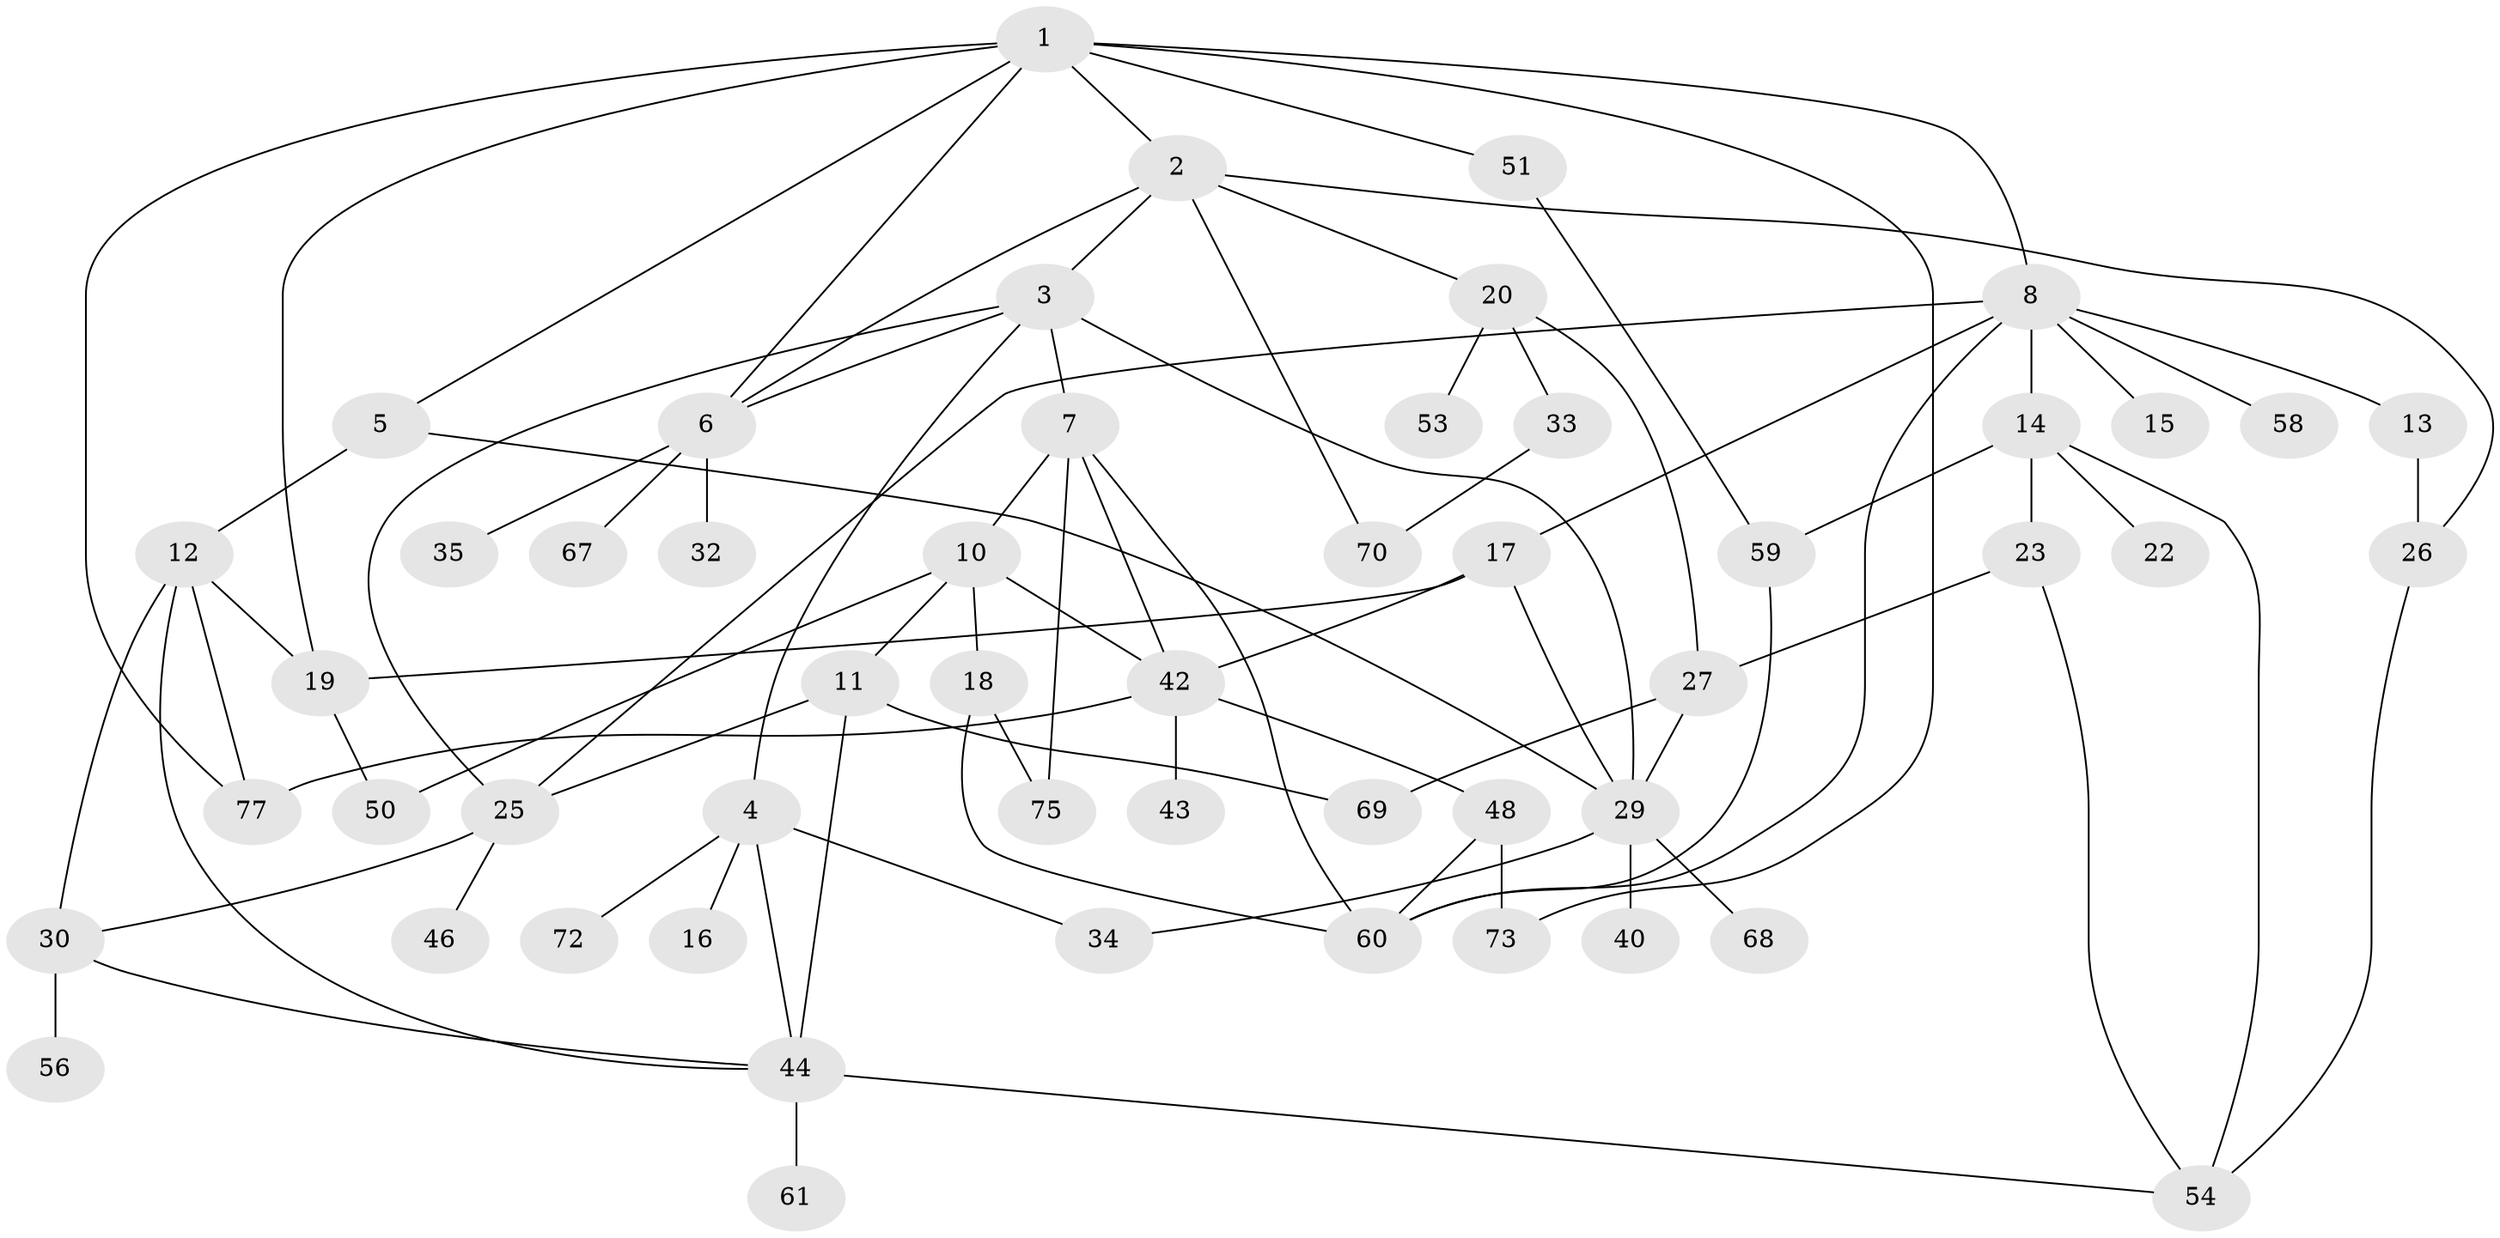 // Generated by graph-tools (version 1.1) at 2025/51/02/27/25 19:51:38]
// undirected, 53 vertices, 85 edges
graph export_dot {
graph [start="1"]
  node [color=gray90,style=filled];
  1 [super="+63"];
  2 [super="+47"];
  3;
  4 [super="+64"];
  5;
  6 [super="+74"];
  7 [super="+49"];
  8 [super="+9"];
  10 [super="+31"];
  11 [super="+80"];
  12 [super="+28"];
  13;
  14 [super="+24"];
  15;
  16 [super="+52"];
  17 [super="+78"];
  18 [super="+39"];
  19 [super="+57"];
  20 [super="+21"];
  22;
  23;
  25 [super="+38"];
  26 [super="+79"];
  27 [super="+55"];
  29 [super="+36"];
  30 [super="+37"];
  32;
  33 [super="+41"];
  34;
  35;
  40;
  42 [super="+45"];
  43;
  44 [super="+71"];
  46;
  48 [super="+65"];
  50;
  51;
  53;
  54 [super="+76"];
  56;
  58;
  59 [super="+62"];
  60 [super="+66"];
  61;
  67;
  68;
  69;
  70;
  72;
  73;
  75;
  77;
  1 -- 2;
  1 -- 5;
  1 -- 8;
  1 -- 19;
  1 -- 51;
  1 -- 73;
  1 -- 77;
  1 -- 6;
  2 -- 3;
  2 -- 20;
  2 -- 26;
  2 -- 70;
  2 -- 6;
  3 -- 4;
  3 -- 6;
  3 -- 7;
  3 -- 29;
  3 -- 25;
  4 -- 16;
  4 -- 34;
  4 -- 72;
  4 -- 44;
  5 -- 12;
  5 -- 29;
  6 -- 32;
  6 -- 35;
  6 -- 67;
  7 -- 10;
  7 -- 75;
  7 -- 42;
  7 -- 60;
  8 -- 17;
  8 -- 25;
  8 -- 58;
  8 -- 60;
  8 -- 13;
  8 -- 14;
  8 -- 15;
  10 -- 11;
  10 -- 18;
  10 -- 42;
  10 -- 50;
  11 -- 25;
  11 -- 69;
  11 -- 44;
  12 -- 77;
  12 -- 19;
  12 -- 30;
  12 -- 44;
  13 -- 26;
  14 -- 22;
  14 -- 23;
  14 -- 59;
  14 -- 54;
  17 -- 42;
  17 -- 29;
  17 -- 19;
  18 -- 75;
  18 -- 60;
  19 -- 50;
  20 -- 27;
  20 -- 33;
  20 -- 53;
  23 -- 54;
  23 -- 27;
  25 -- 30;
  25 -- 46;
  26 -- 54;
  27 -- 69;
  27 -- 29;
  29 -- 34;
  29 -- 68;
  29 -- 40;
  30 -- 44;
  30 -- 56;
  33 -- 70;
  42 -- 43;
  42 -- 77;
  42 -- 48;
  44 -- 61;
  44 -- 54;
  48 -- 73;
  48 -- 60;
  51 -- 59;
  59 -- 60;
}
